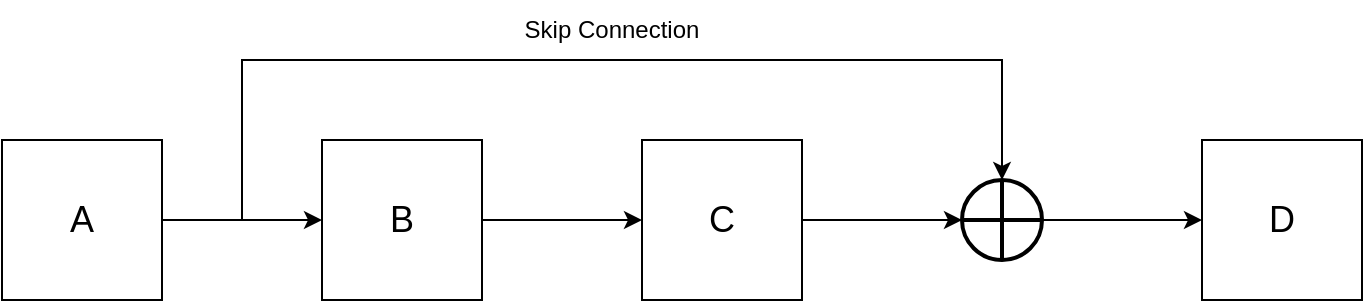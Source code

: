 <mxfile version="21.6.1" type="github">
  <diagram name="Page-1" id="xNt_KLZMEhBF2qWaGA2Y">
    <mxGraphModel dx="947" dy="666" grid="1" gridSize="10" guides="1" tooltips="1" connect="1" arrows="1" fold="1" page="1" pageScale="1" pageWidth="850" pageHeight="1100" math="0" shadow="0">
      <root>
        <mxCell id="0" />
        <mxCell id="1" parent="0" />
        <mxCell id="uuKrGWNhbPQ5mHRDC5Tr-5" style="edgeStyle=orthogonalEdgeStyle;rounded=0;orthogonalLoop=1;jettySize=auto;html=1;exitX=1;exitY=0.5;exitDx=0;exitDy=0;" edge="1" parent="1" source="uuKrGWNhbPQ5mHRDC5Tr-1" target="uuKrGWNhbPQ5mHRDC5Tr-2">
          <mxGeometry relative="1" as="geometry" />
        </mxCell>
        <mxCell id="uuKrGWNhbPQ5mHRDC5Tr-10" style="edgeStyle=orthogonalEdgeStyle;rounded=0;orthogonalLoop=1;jettySize=auto;html=1;exitX=1;exitY=0.5;exitDx=0;exitDy=0;entryX=0.5;entryY=0;entryDx=0;entryDy=0;elbow=vertical;jumpStyle=arc;jumpSize=8;" edge="1" parent="1" source="uuKrGWNhbPQ5mHRDC5Tr-1" target="uuKrGWNhbPQ5mHRDC5Tr-7">
          <mxGeometry relative="1" as="geometry">
            <Array as="points">
              <mxPoint x="240" y="160" />
              <mxPoint x="240" y="80" />
              <mxPoint x="620" y="80" />
            </Array>
          </mxGeometry>
        </mxCell>
        <mxCell id="uuKrGWNhbPQ5mHRDC5Tr-1" value="&lt;font style=&quot;font-size: 18px;&quot;&gt;A&lt;/font&gt;" style="rounded=0;whiteSpace=wrap;html=1;" vertex="1" parent="1">
          <mxGeometry x="120" y="120" width="80" height="80" as="geometry" />
        </mxCell>
        <mxCell id="uuKrGWNhbPQ5mHRDC5Tr-6" style="edgeStyle=orthogonalEdgeStyle;rounded=0;orthogonalLoop=1;jettySize=auto;html=1;exitX=1;exitY=0.5;exitDx=0;exitDy=0;entryX=0;entryY=0.5;entryDx=0;entryDy=0;" edge="1" parent="1" source="uuKrGWNhbPQ5mHRDC5Tr-2" target="uuKrGWNhbPQ5mHRDC5Tr-3">
          <mxGeometry relative="1" as="geometry" />
        </mxCell>
        <mxCell id="uuKrGWNhbPQ5mHRDC5Tr-2" value="&lt;font style=&quot;font-size: 18px;&quot;&gt;B&lt;/font&gt;" style="rounded=0;whiteSpace=wrap;html=1;" vertex="1" parent="1">
          <mxGeometry x="280" y="120" width="80" height="80" as="geometry" />
        </mxCell>
        <mxCell id="uuKrGWNhbPQ5mHRDC5Tr-8" style="edgeStyle=orthogonalEdgeStyle;rounded=0;orthogonalLoop=1;jettySize=auto;html=1;exitX=1;exitY=0.5;exitDx=0;exitDy=0;entryX=0;entryY=0.5;entryDx=0;entryDy=0;" edge="1" parent="1" source="uuKrGWNhbPQ5mHRDC5Tr-3" target="uuKrGWNhbPQ5mHRDC5Tr-7">
          <mxGeometry relative="1" as="geometry" />
        </mxCell>
        <mxCell id="uuKrGWNhbPQ5mHRDC5Tr-3" value="&lt;font style=&quot;font-size: 18px;&quot;&gt;C&lt;/font&gt;" style="rounded=0;whiteSpace=wrap;html=1;" vertex="1" parent="1">
          <mxGeometry x="440" y="120" width="80" height="80" as="geometry" />
        </mxCell>
        <mxCell id="uuKrGWNhbPQ5mHRDC5Tr-4" value="&lt;font style=&quot;font-size: 18px;&quot;&gt;D&lt;/font&gt;" style="rounded=0;whiteSpace=wrap;html=1;" vertex="1" parent="1">
          <mxGeometry x="720" y="120" width="80" height="80" as="geometry" />
        </mxCell>
        <mxCell id="uuKrGWNhbPQ5mHRDC5Tr-9" style="edgeStyle=orthogonalEdgeStyle;rounded=0;orthogonalLoop=1;jettySize=auto;html=1;exitX=1;exitY=0.5;exitDx=0;exitDy=0;entryX=0;entryY=0.5;entryDx=0;entryDy=0;" edge="1" parent="1" source="uuKrGWNhbPQ5mHRDC5Tr-7" target="uuKrGWNhbPQ5mHRDC5Tr-4">
          <mxGeometry relative="1" as="geometry" />
        </mxCell>
        <mxCell id="uuKrGWNhbPQ5mHRDC5Tr-7" value="" style="shape=orEllipse;perimeter=ellipsePerimeter;whiteSpace=wrap;html=1;backgroundOutline=1;fontStyle=1;strokeWidth=2;" vertex="1" parent="1">
          <mxGeometry x="600" y="140" width="40" height="40" as="geometry" />
        </mxCell>
        <mxCell id="uuKrGWNhbPQ5mHRDC5Tr-11" value="Skip Connection" style="text;html=1;strokeColor=none;fillColor=none;align=center;verticalAlign=middle;whiteSpace=wrap;rounded=0;" vertex="1" parent="1">
          <mxGeometry x="375" y="50" width="100" height="30" as="geometry" />
        </mxCell>
      </root>
    </mxGraphModel>
  </diagram>
</mxfile>
